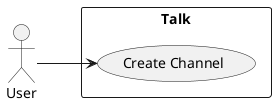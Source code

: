 @startuml
left to right direction

actor "User" as user

rectangle Talk {
    usecase "Create Message" as UC1
    usecase "Create Channel" as UC1
}

user -->  UC1

@enduml
